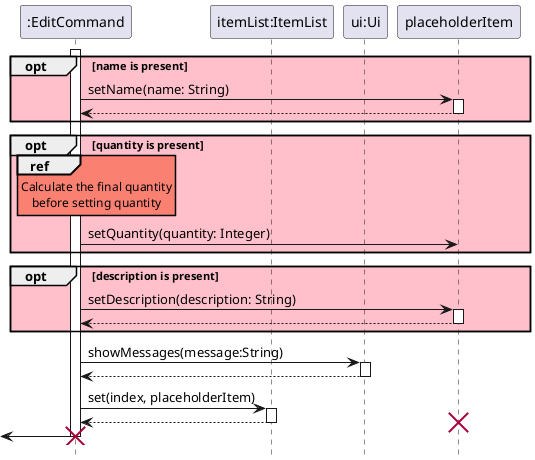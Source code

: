 @startuml

hide footbox

skinparam PackageBackgroundColor pink
skinparam SequenceReferenceBackgroundColor salmon

Participant ":EditCommand" as EditCommand
Participant "itemList:ItemList" as ItemList
Participant "ui:Ui" as Ui
Participant "placeholderItem" as placeholderItem


activate EditCommand

    opt name is present
        EditCommand -> placeholderItem: setName(name: String)
        activate placeholderItem
        return
    end

    opt quantity is present
        ref over EditCommand
            Calculate the final quantity
            before setting quantity
        end
        EditCommand -> placeholderItem: setQuantity(quantity: Integer)
    end

    opt description is present
        EditCommand -> placeholderItem: setDescription(description: String)
        activate placeholderItem
        return
    end

    EditCommand -> Ui: showMessages(message:String)
    activate Ui
    return

    EditCommand -> ItemList: set(index, placeholderItem)
    activate ItemList
    return

    destroy placeholderItem
<- EditCommand
destroy EditCommand

@enduml

